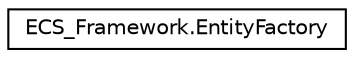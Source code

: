 digraph "Graphical Class Hierarchy"
{
 // LATEX_PDF_SIZE
  edge [fontname="Helvetica",fontsize="10",labelfontname="Helvetica",labelfontsize="10"];
  node [fontname="Helvetica",fontsize="10",shape=record];
  rankdir="LR";
  Node0 [label="ECS_Framework.EntityFactory",height=0.2,width=0.4,color="black", fillcolor="white", style="filled",URL="$structECS__Framework_1_1EntityFactory.html",tooltip="A factory class for creating entities."];
}
